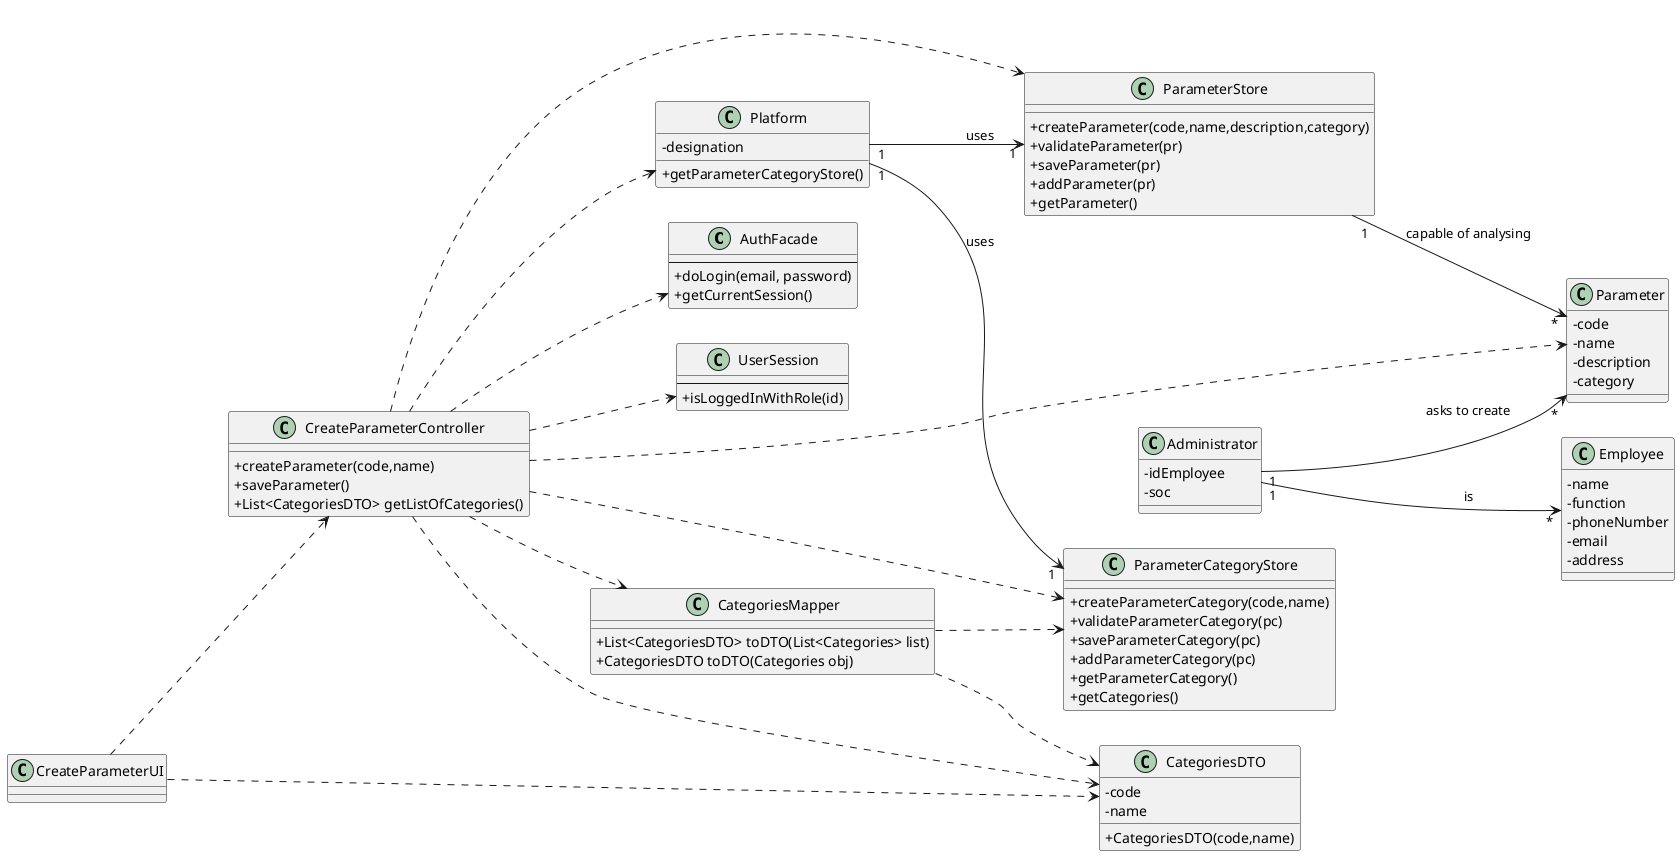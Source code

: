 @startuml
skinparam classAttributeIconSize 0
left to right direction

class AuthFacade{
    --
    +doLogin(email, password)
    +getCurrentSession()
}

class UserSession{
    --
    +isLoggedInWithRole(id)
}

class Parameter {
  -code
  -name
  -description
  -category
}

class ParameterStore{
    +createParameter(code,name,description,category)
    +validateParameter(pr)
    +saveParameter(pr)
    +addParameter(pr)
    +getParameter()
}



class ParameterCategoryStore{
    +createParameterCategory(code,name)
    +validateParameterCategory(pc)
    +saveParameterCategory(pc)
    +addParameterCategory(pc)
    +getParameterCategory()
    +getCategories()
}

class Platform {
  -designation
  +getParameterCategoryStore()
}

class CreateParameterUI{}

class CreateParameterController{
    +createParameter(code,name)
    +saveParameter()
    +List<CategoriesDTO> getListOfCategories()
}

class CategoriesMapper{
    +List<CategoriesDTO> toDTO(List<Categories> list)
    +CategoriesDTO toDTO(Categories obj)
}

class CategoriesDTO{
    -code
    -name
    +CategoriesDTO(code,name)
}

class Employee{
    -name
    -function
    -phoneNumber
    -email
    -address
}

class Administrator{
    -idEmployee
    -soc
}


CreateParameterUI ..> CreateParameterController
CreateParameterUI ..> CategoriesDTO
CreateParameterController ..> AuthFacade
CreateParameterController ..> UserSession
CreateParameterController ..> Platform
CreateParameterController ..> Parameter
CreateParameterController ..> ParameterStore
CreateParameterController ..> ParameterCategoryStore
CreateParameterController ..> CategoriesMapper
CategoriesMapper ..> CategoriesDTO
CategoriesMapper ..> ParameterCategoryStore
CreateParameterController ..> CategoriesDTO
Platform "1" --> "1" ParameterCategoryStore : uses
Platform "1" --> "1" ParameterStore : uses
ParameterStore "1" --> "*" Parameter : capable of analysing
Administrator "1" --> "*" Parameter : asks to create
Administrator "1" --> "*" Employee : is

@enduml